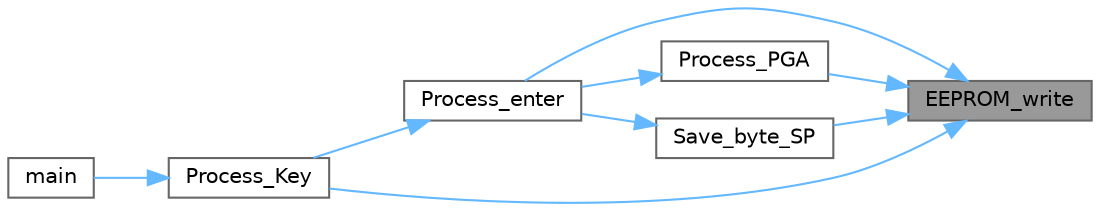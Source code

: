 digraph "EEPROM_write"
{
 // LATEX_PDF_SIZE
  bgcolor="transparent";
  edge [fontname=Helvetica,fontsize=10,labelfontname=Helvetica,labelfontsize=10];
  node [fontname=Helvetica,fontsize=10,shape=box,height=0.2,width=0.4];
  rankdir="RL";
  Node1 [label="EEPROM_write",height=0.2,width=0.4,color="gray40", fillcolor="grey60", style="filled", fontcolor="black",tooltip=" "];
  Node1 -> Node2 [dir="back",color="steelblue1",style="solid"];
  Node2 [label="Process_enter",height=0.2,width=0.4,color="grey40", fillcolor="white", style="filled",URL="$_t_o_8c.html#aa4090c936a30b791ad49eff50f9f68e1",tooltip=" "];
  Node2 -> Node3 [dir="back",color="steelblue1",style="solid"];
  Node3 [label="Process_Key",height=0.2,width=0.4,color="grey40", fillcolor="white", style="filled",URL="$_t_o_8c.html#a23d088966967f0ce9c2456835eac1524",tooltip=" "];
  Node3 -> Node4 [dir="back",color="steelblue1",style="solid"];
  Node4 [label="main",height=0.2,width=0.4,color="grey40", fillcolor="white", style="filled",URL="$core_8c.html#a6288eba0f8e8ad3ab1544ad731eb7667",tooltip=" "];
  Node1 -> Node3 [dir="back",color="steelblue1",style="solid"];
  Node1 -> Node5 [dir="back",color="steelblue1",style="solid"];
  Node5 [label="Process_PGA",height=0.2,width=0.4,color="grey40", fillcolor="white", style="filled",URL="$_t_o_8c.html#a6758953ce6d243f2a6eec2478f83ef00",tooltip=" "];
  Node5 -> Node2 [dir="back",color="steelblue1",style="solid"];
  Node1 -> Node6 [dir="back",color="steelblue1",style="solid"];
  Node6 [label="Save_byte_SP",height=0.2,width=0.4,color="grey40", fillcolor="white", style="filled",URL="$_t_o_8c.html#ad94835fcd1b625a2c275ed08509b9e95",tooltip=" "];
  Node6 -> Node2 [dir="back",color="steelblue1",style="solid"];
}
